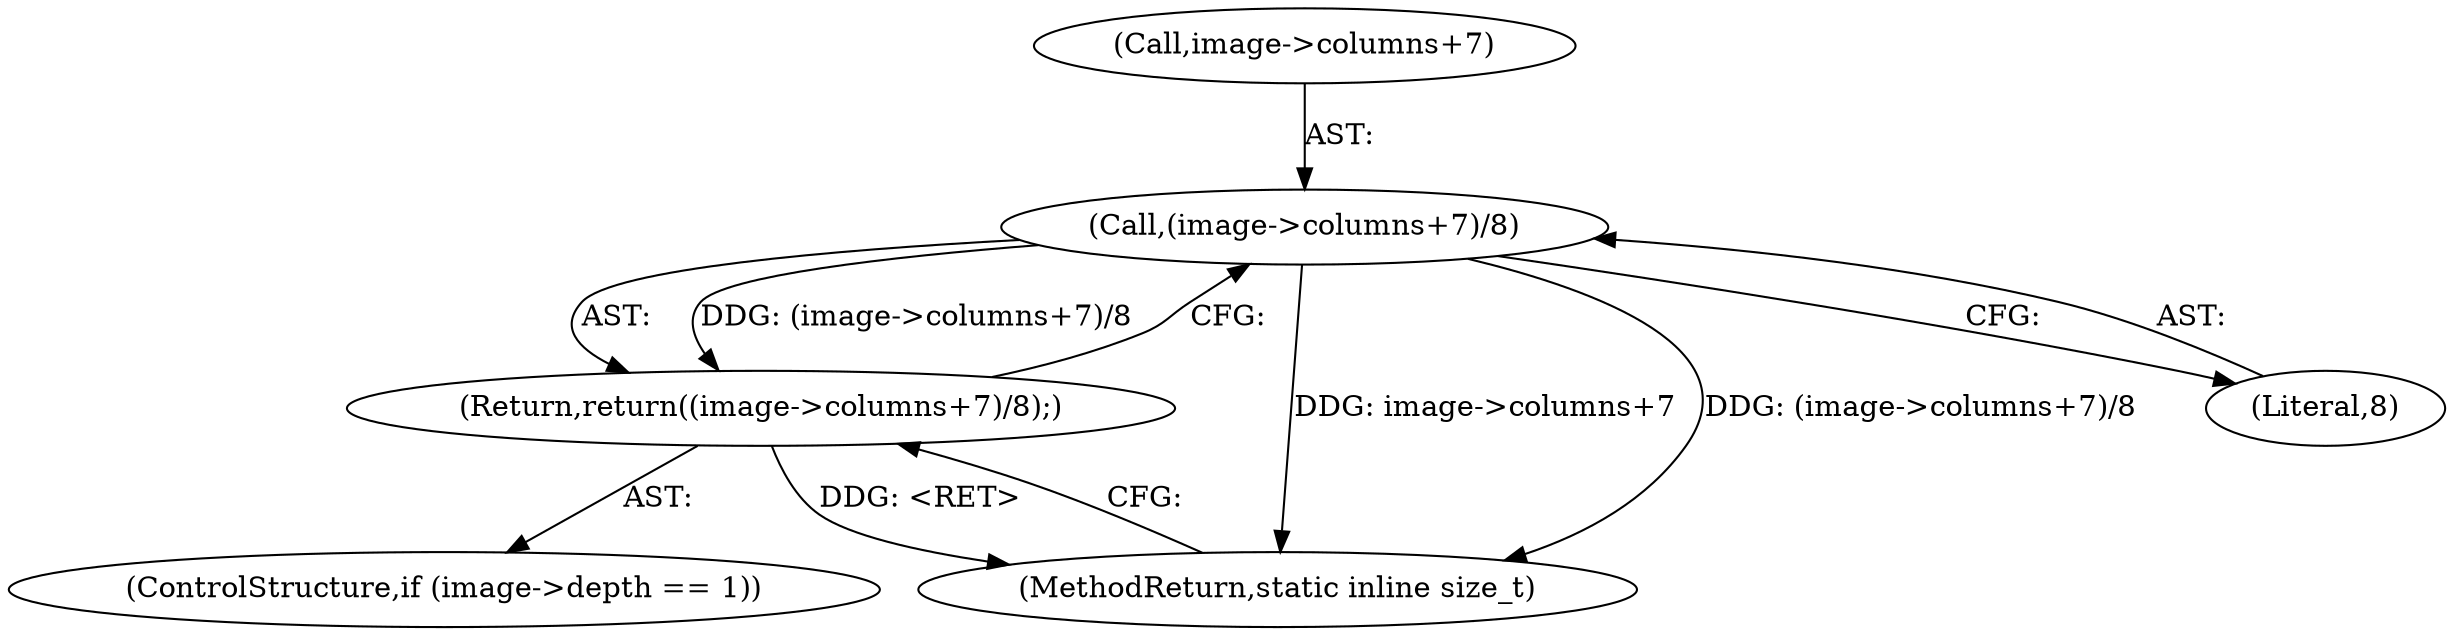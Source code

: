 digraph "1_ImageMagick_5f16640725b1225e6337c62526e6577f0f88edb8@del" {
"1000110" [label="(Call,(image->columns+7)/8)"];
"1000109" [label="(Return,return((image->columns+7)/8);)"];
"1000125" [label="(MethodReturn,static inline size_t)"];
"1000110" [label="(Call,(image->columns+7)/8)"];
"1000116" [label="(Literal,8)"];
"1000111" [label="(Call,image->columns+7)"];
"1000103" [label="(ControlStructure,if (image->depth == 1))"];
"1000109" [label="(Return,return((image->columns+7)/8);)"];
"1000110" -> "1000109"  [label="AST: "];
"1000110" -> "1000116"  [label="CFG: "];
"1000111" -> "1000110"  [label="AST: "];
"1000116" -> "1000110"  [label="AST: "];
"1000109" -> "1000110"  [label="CFG: "];
"1000110" -> "1000125"  [label="DDG: image->columns+7"];
"1000110" -> "1000125"  [label="DDG: (image->columns+7)/8"];
"1000110" -> "1000109"  [label="DDG: (image->columns+7)/8"];
"1000109" -> "1000103"  [label="AST: "];
"1000125" -> "1000109"  [label="CFG: "];
"1000109" -> "1000125"  [label="DDG: <RET>"];
}
